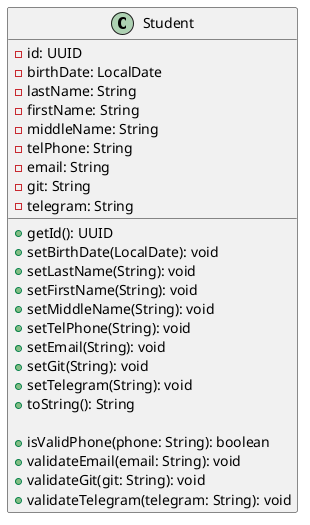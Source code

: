 @startuml
class Student {
    - id: UUID
    - birthDate: LocalDate
    - lastName: String
    - firstName: String
    - middleName: String
    - telPhone: String
    - email: String
    - git: String
    - telegram: String

    + getId(): UUID
    + setBirthDate(LocalDate): void
    + setLastName(String): void
    + setFirstName(String): void
    + setMiddleName(String): void
    + setTelPhone(String): void
    + setEmail(String): void
    + setGit(String): void
    + setTelegram(String): void
    + toString(): String

    + isValidPhone(phone: String): boolean
    + validateEmail(email: String): void
    + validateGit(git: String): void
    + validateTelegram(telegram: String): void
}

@enduml
